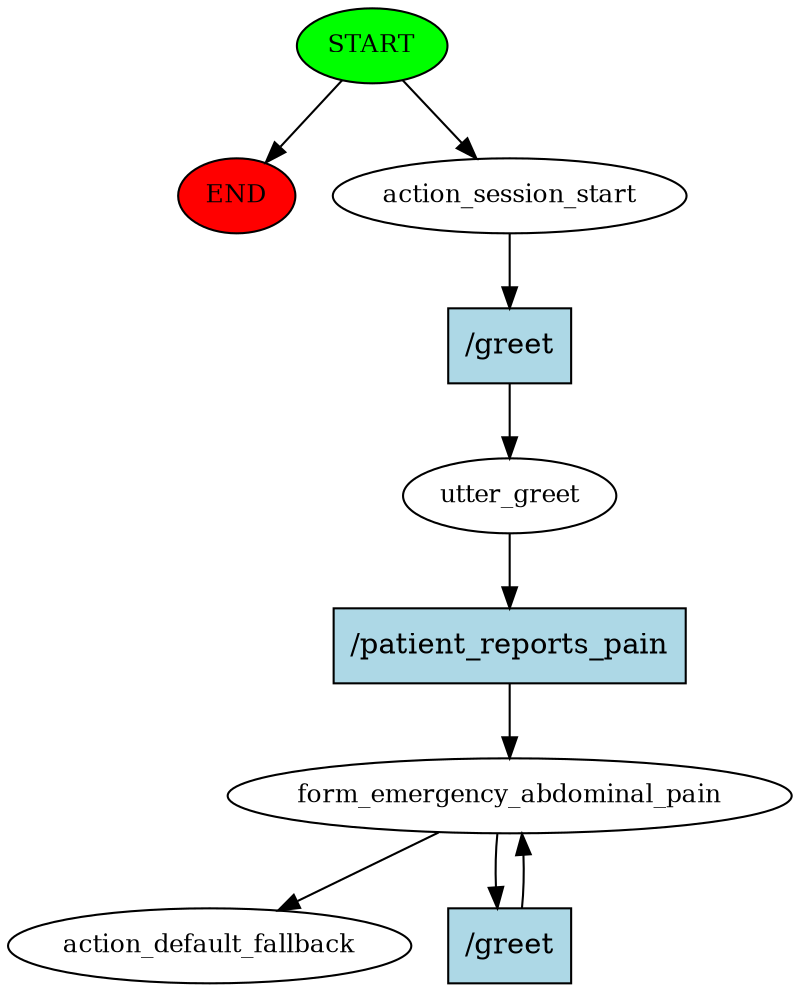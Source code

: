 digraph  {
0 [class="start active", fillcolor=green, fontsize=12, label=START, style=filled];
"-1" [class=end, fillcolor=red, fontsize=12, label=END, style=filled];
1 [class=active, fontsize=12, label=action_session_start];
2 [class=active, fontsize=12, label=utter_greet];
3 [class=active, fontsize=12, label=form_emergency_abdominal_pain];
10 [class="dashed active", fontsize=12, label=action_default_fallback];
11 [class="intent active", fillcolor=lightblue, label="/greet", shape=rect, style=filled];
12 [class="intent active", fillcolor=lightblue, label="/patient_reports_pain", shape=rect, style=filled];
13 [class="intent active", fillcolor=lightblue, label="/greet", shape=rect, style=filled];
0 -> "-1"  [class="", key=NONE, label=""];
0 -> 1  [class=active, key=NONE, label=""];
1 -> 11  [class=active, key=0];
2 -> 12  [class=active, key=0];
3 -> 10  [class=active, key=NONE, label=""];
3 -> 13  [class=active, key=0];
11 -> 2  [class=active, key=0];
12 -> 3  [class=active, key=0];
13 -> 3  [class=active, key=0];
}
